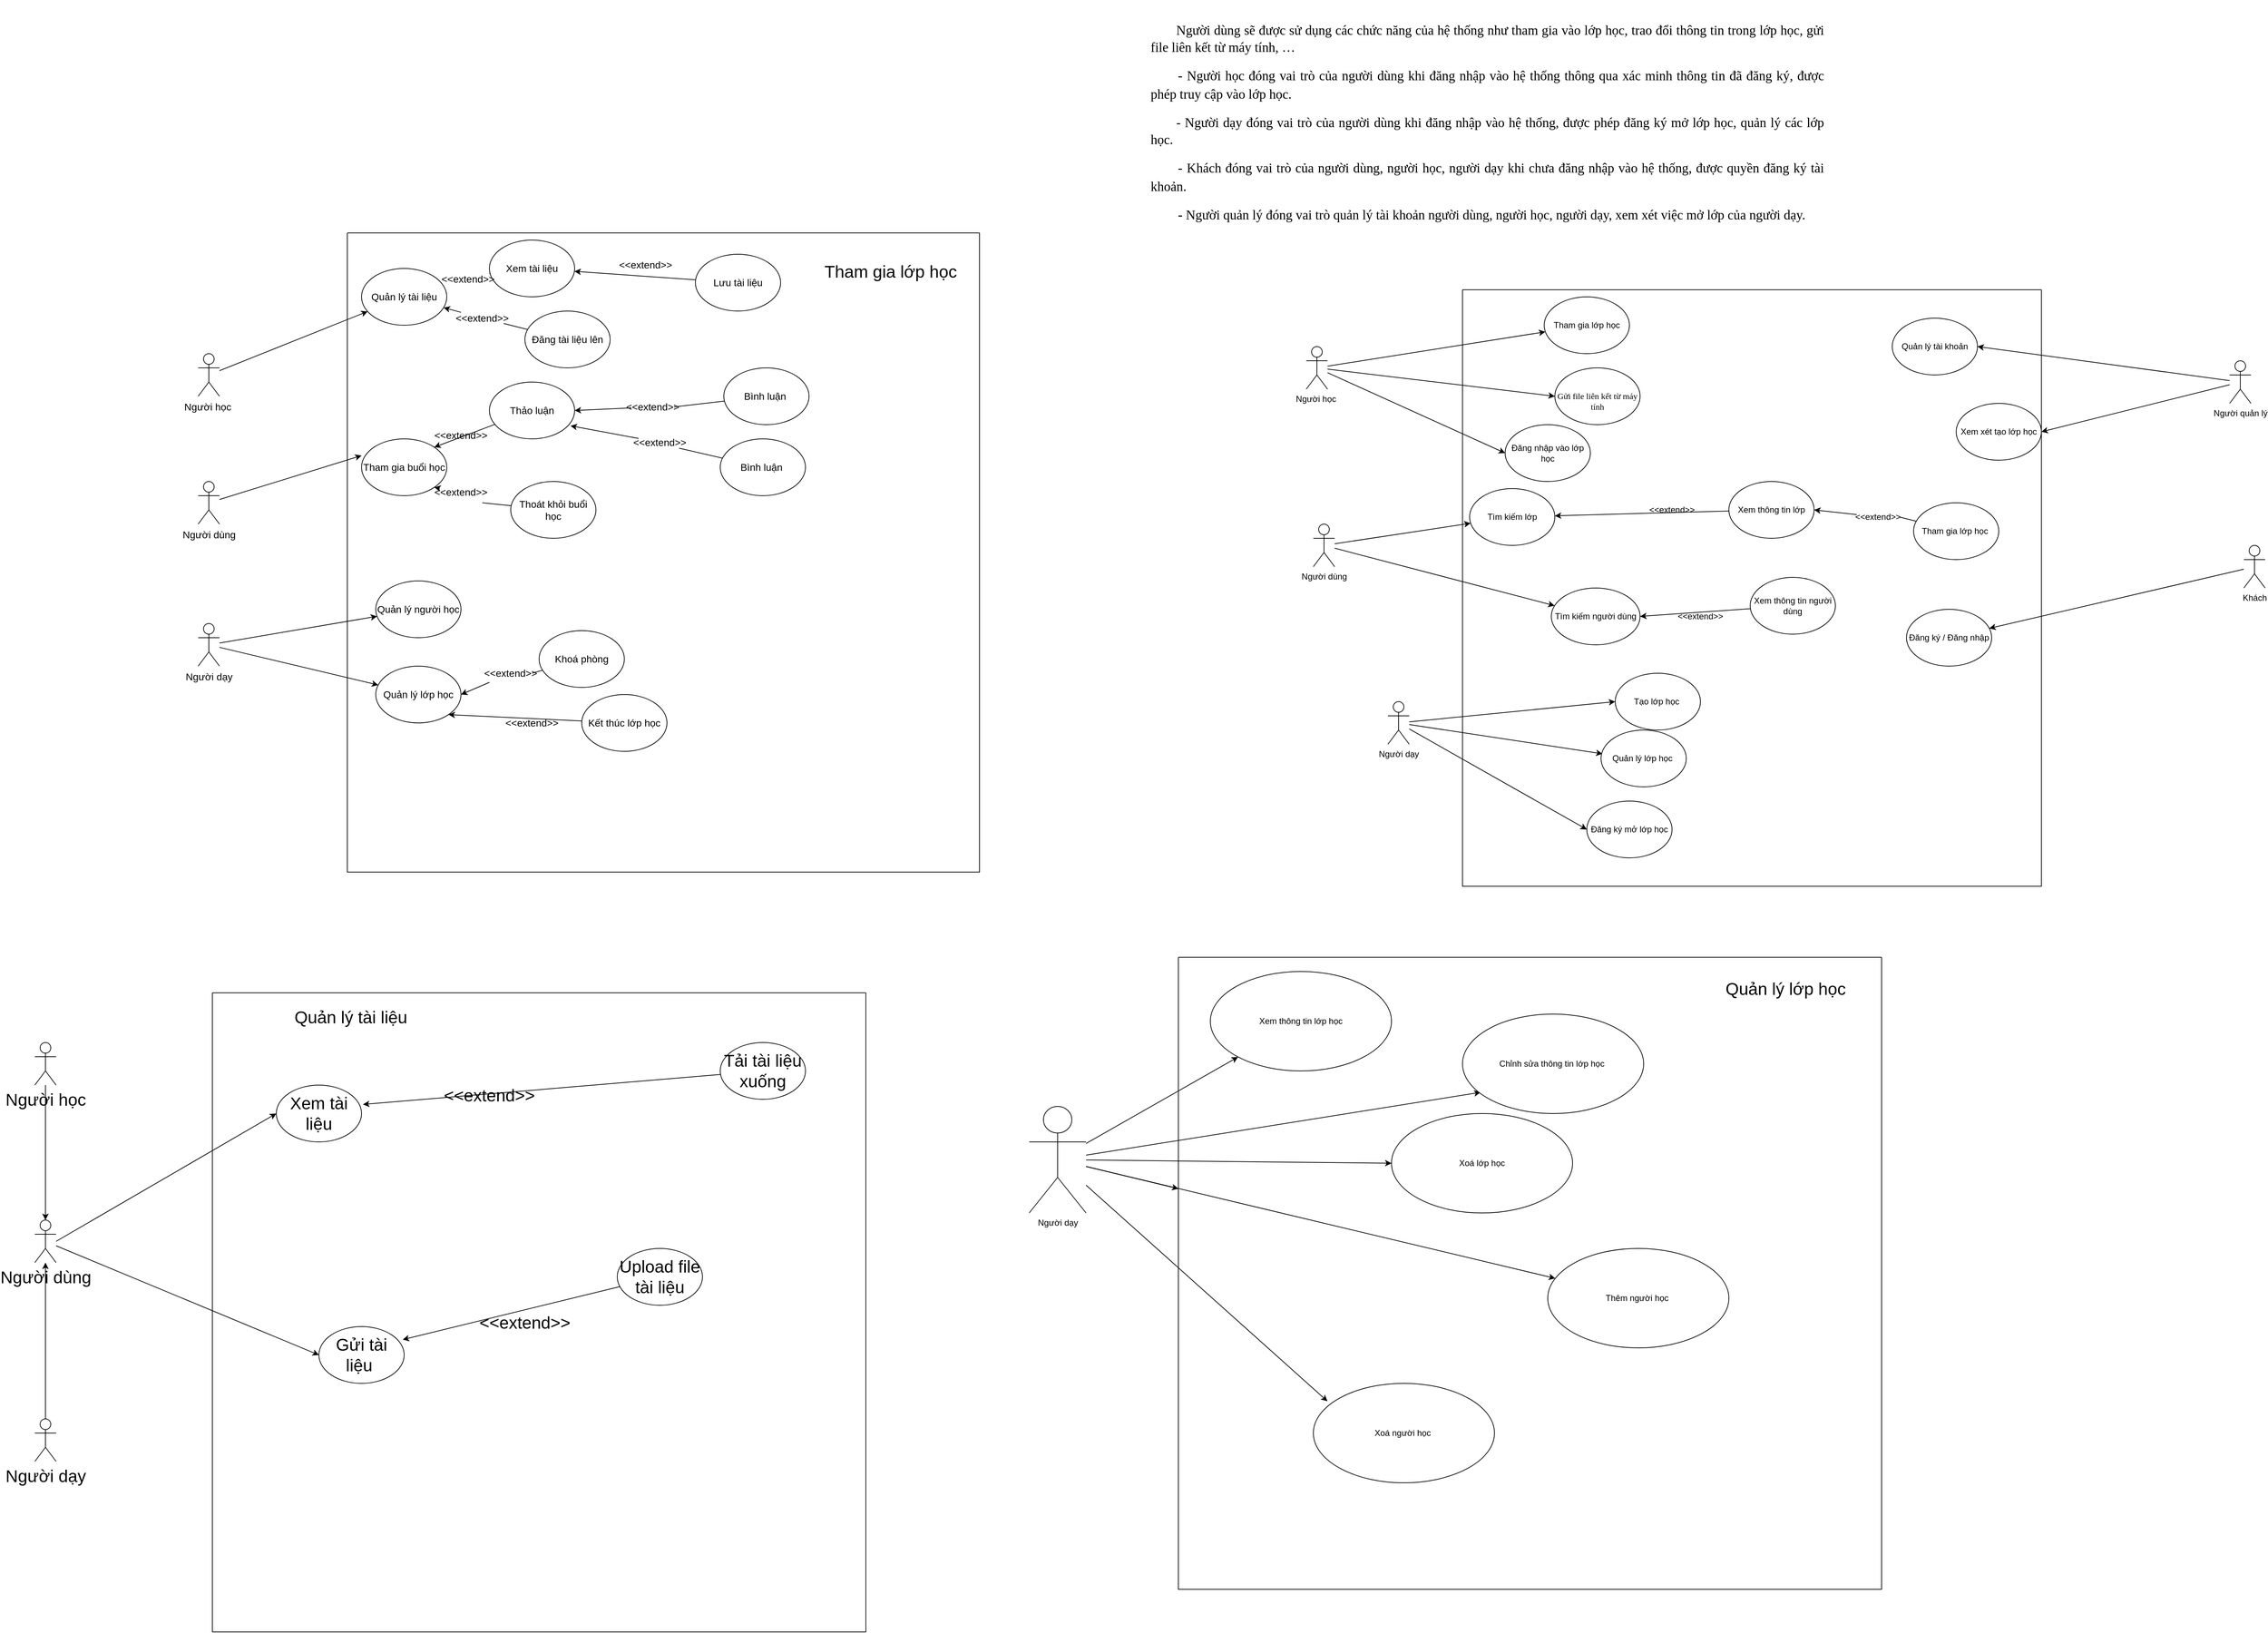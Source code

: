 <mxfile version="20.5.0" type="github">
  <diagram id="9sFnLMpEkX3xwLgNQpGo" name="Page-1">
    <mxGraphModel dx="4256" dy="2258" grid="1" gridSize="10" guides="1" tooltips="1" connect="1" arrows="1" fold="1" page="1" pageScale="1" pageWidth="850" pageHeight="1100" math="0" shadow="0">
      <root>
        <mxCell id="0" />
        <mxCell id="1" parent="0" />
        <mxCell id="EZXSfr5UPJ4AgPNX8Fhg-16" style="rounded=0;orthogonalLoop=1;jettySize=auto;html=1;" edge="1" parent="1" source="EZXSfr5UPJ4AgPNX8Fhg-1" target="EZXSfr5UPJ4AgPNX8Fhg-10">
          <mxGeometry relative="1" as="geometry" />
        </mxCell>
        <mxCell id="EZXSfr5UPJ4AgPNX8Fhg-27" style="edgeStyle=none;rounded=0;orthogonalLoop=1;jettySize=auto;html=1;entryX=0;entryY=0.5;entryDx=0;entryDy=0;" edge="1" parent="1" source="EZXSfr5UPJ4AgPNX8Fhg-1" target="EZXSfr5UPJ4AgPNX8Fhg-23">
          <mxGeometry relative="1" as="geometry" />
        </mxCell>
        <mxCell id="EZXSfr5UPJ4AgPNX8Fhg-34" style="edgeStyle=none;rounded=0;orthogonalLoop=1;jettySize=auto;html=1;entryX=0;entryY=0.5;entryDx=0;entryDy=0;fontSize=12;" edge="1" parent="1" source="EZXSfr5UPJ4AgPNX8Fhg-1" target="EZXSfr5UPJ4AgPNX8Fhg-33">
          <mxGeometry relative="1" as="geometry" />
        </mxCell>
        <mxCell id="EZXSfr5UPJ4AgPNX8Fhg-1" value="Người học&amp;nbsp;" style="shape=umlActor;verticalLabelPosition=bottom;verticalAlign=top;html=1;outlineConnect=0;" vertex="1" parent="1">
          <mxGeometry x="280" y="130" width="30" height="60" as="geometry" />
        </mxCell>
        <mxCell id="EZXSfr5UPJ4AgPNX8Fhg-19" style="rounded=0;orthogonalLoop=1;jettySize=auto;html=1;entryX=0;entryY=0.5;entryDx=0;entryDy=0;" edge="1" parent="1" source="EZXSfr5UPJ4AgPNX8Fhg-3" target="EZXSfr5UPJ4AgPNX8Fhg-18">
          <mxGeometry relative="1" as="geometry" />
        </mxCell>
        <mxCell id="EZXSfr5UPJ4AgPNX8Fhg-20" style="rounded=0;orthogonalLoop=1;jettySize=auto;html=1;entryX=0.017;entryY=0.418;entryDx=0;entryDy=0;entryPerimeter=0;" edge="1" parent="1" source="EZXSfr5UPJ4AgPNX8Fhg-3" target="EZXSfr5UPJ4AgPNX8Fhg-13">
          <mxGeometry relative="1" as="geometry" />
        </mxCell>
        <mxCell id="EZXSfr5UPJ4AgPNX8Fhg-21" style="rounded=0;orthogonalLoop=1;jettySize=auto;html=1;entryX=0;entryY=0.5;entryDx=0;entryDy=0;" edge="1" parent="1" source="EZXSfr5UPJ4AgPNX8Fhg-3" target="EZXSfr5UPJ4AgPNX8Fhg-5">
          <mxGeometry relative="1" as="geometry" />
        </mxCell>
        <mxCell id="EZXSfr5UPJ4AgPNX8Fhg-3" value="Người dạy" style="shape=umlActor;verticalLabelPosition=bottom;verticalAlign=top;html=1;outlineConnect=0;" vertex="1" parent="1">
          <mxGeometry x="395" y="630" width="30" height="60" as="geometry" />
        </mxCell>
        <mxCell id="EZXSfr5UPJ4AgPNX8Fhg-28" style="edgeStyle=none;rounded=0;orthogonalLoop=1;jettySize=auto;html=1;entryX=1;entryY=0.5;entryDx=0;entryDy=0;fontSize=12;" edge="1" parent="1" source="EZXSfr5UPJ4AgPNX8Fhg-6" target="EZXSfr5UPJ4AgPNX8Fhg-11">
          <mxGeometry relative="1" as="geometry" />
        </mxCell>
        <mxCell id="EZXSfr5UPJ4AgPNX8Fhg-29" style="edgeStyle=none;rounded=0;orthogonalLoop=1;jettySize=auto;html=1;entryX=1;entryY=0.5;entryDx=0;entryDy=0;fontSize=12;" edge="1" parent="1" source="EZXSfr5UPJ4AgPNX8Fhg-6" target="EZXSfr5UPJ4AgPNX8Fhg-12">
          <mxGeometry relative="1" as="geometry" />
        </mxCell>
        <mxCell id="EZXSfr5UPJ4AgPNX8Fhg-6" value="Người quản lý" style="shape=umlActor;verticalLabelPosition=bottom;verticalAlign=top;html=1;outlineConnect=0;" vertex="1" parent="1">
          <mxGeometry x="1580" y="150" width="30" height="60" as="geometry" />
        </mxCell>
        <mxCell id="EZXSfr5UPJ4AgPNX8Fhg-30" style="edgeStyle=none;rounded=0;orthogonalLoop=1;jettySize=auto;html=1;fontSize=12;" edge="1" parent="1" source="EZXSfr5UPJ4AgPNX8Fhg-7" target="EZXSfr5UPJ4AgPNX8Fhg-14">
          <mxGeometry relative="1" as="geometry" />
        </mxCell>
        <mxCell id="EZXSfr5UPJ4AgPNX8Fhg-7" value="Khách" style="shape=umlActor;verticalLabelPosition=bottom;verticalAlign=top;html=1;outlineConnect=0;" vertex="1" parent="1">
          <mxGeometry x="1600" y="410" width="30" height="60" as="geometry" />
        </mxCell>
        <mxCell id="EZXSfr5UPJ4AgPNX8Fhg-8" value="&#xa;&lt;b id=&quot;docs-internal-guid-c53052c6-7fff-33ee-c1e0-3ec148c205f4&quot; style=&quot;font-weight:normal;&quot;&gt;&lt;p style=&quot;line-height:1.284;text-indent: 27pt;text-align: justify;margin-top:12pt;margin-bottom:12pt;&quot; dir=&quot;ltr&quot;&gt;&lt;span style=&quot;font-size: 14pt; font-family: &amp;quot;Times New Roman&amp;quot;; color: rgb(0, 0, 0); background-color: transparent; font-weight: 400; font-style: normal; font-variant: normal; text-decoration: none; vertical-align: baseline;&quot;&gt;Người dùng sẽ được sử dụng các chức năng của hệ thống như tham gia vào lớp học, trao đổi thông tin trong lớp học, gửi file liên kết từ máy tính, …&lt;/span&gt;&lt;/p&gt;&lt;p style=&quot;line-height:1.284;text-indent: 27pt;text-align: justify;margin-top:12pt;margin-bottom:12pt;&quot; dir=&quot;ltr&quot;&gt;&lt;span style=&quot;font-size: 14pt; font-family: &amp;quot;Courier New&amp;quot;; color: rgb(0, 0, 0); background-color: transparent; font-weight: 400; font-style: normal; font-variant: normal; text-decoration: none; vertical-align: baseline;&quot;&gt;-&lt;/span&gt;&lt;span style=&quot;font-size: 7pt; font-family: &amp;quot;Times New Roman&amp;quot;; color: rgb(0, 0, 0); background-color: transparent; font-weight: 400; font-style: normal; font-variant: normal; text-decoration: none; vertical-align: baseline;&quot;&gt; &lt;/span&gt;&lt;span style=&quot;font-size: 14pt; font-family: &amp;quot;Times New Roman&amp;quot;; color: rgb(0, 0, 0); background-color: transparent; font-weight: 400; font-style: normal; font-variant: normal; text-decoration: none; vertical-align: baseline;&quot;&gt;Người học đóng vai trò của người dùng khi đăng nhập vào hệ thống thông qua xác minh thông tin đã đăng ký, được phép truy cập vào lớp học.&lt;/span&gt;&lt;/p&gt;&lt;p style=&quot;line-height:1.284;text-indent: 27pt;text-align: justify;margin-top:12pt;margin-bottom:12pt;&quot; dir=&quot;ltr&quot;&gt;&lt;span style=&quot;font-size: 14pt; font-family: &amp;quot;Times New Roman&amp;quot;; color: rgb(0, 0, 0); background-color: transparent; font-weight: 400; font-style: normal; font-variant: normal; text-decoration: none; vertical-align: baseline;&quot;&gt;- Người dạy đóng vai trò của người dùng khi đăng nhập vào hệ thống, được phép đăng ký mở lớp học, quản lý các lớp học.&lt;/span&gt;&lt;/p&gt;&lt;p style=&quot;line-height:1.284;text-indent: 27pt;text-align: justify;margin-top:12pt;margin-bottom:12pt;&quot; dir=&quot;ltr&quot;&gt;&lt;span style=&quot;font-size: 14pt; font-family: &amp;quot;Courier New&amp;quot;; color: rgb(0, 0, 0); background-color: transparent; font-weight: 400; font-style: normal; font-variant: normal; text-decoration: none; vertical-align: baseline;&quot;&gt;-&lt;/span&gt;&lt;span style=&quot;font-size: 7pt; font-family: &amp;quot;Times New Roman&amp;quot;; color: rgb(0, 0, 0); background-color: transparent; font-weight: 400; font-style: normal; font-variant: normal; text-decoration: none; vertical-align: baseline;&quot;&gt; &lt;/span&gt;&lt;span style=&quot;font-size: 14pt; font-family: &amp;quot;Times New Roman&amp;quot;; color: rgb(0, 0, 0); background-color: transparent; font-weight: 400; font-style: normal; font-variant: normal; text-decoration: none; vertical-align: baseline;&quot;&gt;Khách đóng vai trò của người dùng, người học, người dạy khi chưa đăng nhập vào hệ thống, được quyền đăng ký tài khoản.&lt;/span&gt;&lt;/p&gt;&lt;p style=&quot;line-height:1.284;text-indent: 27pt;text-align: justify;margin-top:12pt;margin-bottom:12pt;&quot; dir=&quot;ltr&quot;&gt;&lt;span style=&quot;font-size: 14pt; font-family: &amp;quot;Courier New&amp;quot;; color: rgb(0, 0, 0); background-color: transparent; font-weight: 400; font-style: normal; font-variant: normal; text-decoration: none; vertical-align: baseline;&quot;&gt;-&lt;/span&gt;&lt;span style=&quot;font-size: 7pt; font-family: &amp;quot;Times New Roman&amp;quot;; color: rgb(0, 0, 0); background-color: transparent; font-weight: 400; font-style: normal; font-variant: normal; text-decoration: none; vertical-align: baseline;&quot;&gt; &lt;/span&gt;&lt;span style=&quot;font-size: 14pt; font-family: &amp;quot;Times New Roman&amp;quot;; color: rgb(0, 0, 0); background-color: transparent; font-weight: 400; font-style: normal; font-variant: normal; text-decoration: none; vertical-align: baseline;&quot;&gt;Người quản lý đóng vai trò quản lý tài khoản người dùng, người học, người dạy, xem xét việc mở lớp của người dạy.&lt;/span&gt;&lt;/p&gt;&lt;/b&gt;&lt;br class=&quot;Apple-interchange-newline&quot;&gt;&#xa;&#xa;" style="text;html=1;strokeColor=none;fillColor=none;align=center;verticalAlign=middle;whiteSpace=wrap;rounded=0;" vertex="1" parent="1">
          <mxGeometry x="60" y="-300" width="950" height="260" as="geometry" />
        </mxCell>
        <mxCell id="EZXSfr5UPJ4AgPNX8Fhg-17" value="&#xa;&#xa;" style="swimlane;startSize=0;" vertex="1" parent="1">
          <mxGeometry x="500" y="50" width="815" height="840" as="geometry" />
        </mxCell>
        <mxCell id="EZXSfr5UPJ4AgPNX8Fhg-18" value="Tạo lớp học&amp;nbsp;" style="ellipse;whiteSpace=wrap;html=1;" vertex="1" parent="EZXSfr5UPJ4AgPNX8Fhg-17">
          <mxGeometry x="215" y="540" width="120" height="80" as="geometry" />
        </mxCell>
        <mxCell id="EZXSfr5UPJ4AgPNX8Fhg-23" value="&lt;font style=&quot;font-size: 12px;&quot;&gt;&lt;br&gt;&lt;b id=&quot;docs-internal-guid-def37bf5-7fff-e7cd-ad57-8ef27c446c35&quot; style=&quot;font-weight: normal;&quot;&gt;&lt;span style=&quot;font-family: &amp;quot;Times New Roman&amp;quot;; color: rgb(0, 0, 0); background-color: transparent; font-weight: 400; font-style: normal; font-variant: normal; text-decoration: none; vertical-align: baseline;&quot;&gt;Gửi file liên kết từ máy tính&lt;/span&gt;&lt;/b&gt;&lt;br&gt;&lt;/font&gt;" style="ellipse;whiteSpace=wrap;html=1;" vertex="1" parent="EZXSfr5UPJ4AgPNX8Fhg-17">
          <mxGeometry x="130" y="110" width="120" height="80" as="geometry" />
        </mxCell>
        <mxCell id="EZXSfr5UPJ4AgPNX8Fhg-33" value="Đăng nhập vào lớp học" style="ellipse;whiteSpace=wrap;html=1;fontSize=12;" vertex="1" parent="EZXSfr5UPJ4AgPNX8Fhg-17">
          <mxGeometry x="60" y="190" width="120" height="80" as="geometry" />
        </mxCell>
        <mxCell id="EZXSfr5UPJ4AgPNX8Fhg-5" value="Đăng ký mở lớp học" style="ellipse;whiteSpace=wrap;html=1;" vertex="1" parent="EZXSfr5UPJ4AgPNX8Fhg-17">
          <mxGeometry x="175" y="720" width="120" height="80" as="geometry" />
        </mxCell>
        <mxCell id="EZXSfr5UPJ4AgPNX8Fhg-13" value="Quản lý lớp học&amp;nbsp;" style="ellipse;whiteSpace=wrap;html=1;" vertex="1" parent="EZXSfr5UPJ4AgPNX8Fhg-17">
          <mxGeometry x="195" y="620" width="120" height="80" as="geometry" />
        </mxCell>
        <mxCell id="EZXSfr5UPJ4AgPNX8Fhg-39" value="Tìm kiếm lớp" style="ellipse;whiteSpace=wrap;html=1;fontSize=12;" vertex="1" parent="EZXSfr5UPJ4AgPNX8Fhg-17">
          <mxGeometry x="10" y="280" width="120" height="80" as="geometry" />
        </mxCell>
        <mxCell id="EZXSfr5UPJ4AgPNX8Fhg-48" style="edgeStyle=none;rounded=0;orthogonalLoop=1;jettySize=auto;html=1;entryX=1;entryY=0.5;entryDx=0;entryDy=0;fontSize=12;startArrow=none;" edge="1" parent="EZXSfr5UPJ4AgPNX8Fhg-17" source="EZXSfr5UPJ4AgPNX8Fhg-51" target="EZXSfr5UPJ4AgPNX8Fhg-42">
          <mxGeometry relative="1" as="geometry" />
        </mxCell>
        <mxCell id="EZXSfr5UPJ4AgPNX8Fhg-40" value="Tham gia lớp học&amp;nbsp;" style="ellipse;whiteSpace=wrap;html=1;fontSize=12;" vertex="1" parent="EZXSfr5UPJ4AgPNX8Fhg-17">
          <mxGeometry x="635" y="300" width="120" height="80" as="geometry" />
        </mxCell>
        <mxCell id="EZXSfr5UPJ4AgPNX8Fhg-47" style="edgeStyle=none;rounded=0;orthogonalLoop=1;jettySize=auto;html=1;entryX=1;entryY=0.5;entryDx=0;entryDy=0;fontSize=12;" edge="1" parent="EZXSfr5UPJ4AgPNX8Fhg-17" source="EZXSfr5UPJ4AgPNX8Fhg-41" target="EZXSfr5UPJ4AgPNX8Fhg-43">
          <mxGeometry relative="1" as="geometry" />
        </mxCell>
        <mxCell id="EZXSfr5UPJ4AgPNX8Fhg-41" value="Xem thông tin người dùng" style="ellipse;whiteSpace=wrap;html=1;fontSize=12;" vertex="1" parent="EZXSfr5UPJ4AgPNX8Fhg-17">
          <mxGeometry x="405" y="405" width="120" height="80" as="geometry" />
        </mxCell>
        <mxCell id="EZXSfr5UPJ4AgPNX8Fhg-46" style="edgeStyle=none;rounded=0;orthogonalLoop=1;jettySize=auto;html=1;fontSize=12;" edge="1" parent="EZXSfr5UPJ4AgPNX8Fhg-17" source="EZXSfr5UPJ4AgPNX8Fhg-42" target="EZXSfr5UPJ4AgPNX8Fhg-39">
          <mxGeometry relative="1" as="geometry" />
        </mxCell>
        <mxCell id="EZXSfr5UPJ4AgPNX8Fhg-42" value="Xem thông tin lớp" style="ellipse;whiteSpace=wrap;html=1;fontSize=12;" vertex="1" parent="EZXSfr5UPJ4AgPNX8Fhg-17">
          <mxGeometry x="375" y="270" width="120" height="80" as="geometry" />
        </mxCell>
        <mxCell id="EZXSfr5UPJ4AgPNX8Fhg-43" value="Tìm kiếm người dùng" style="ellipse;whiteSpace=wrap;html=1;fontSize=12;" vertex="1" parent="EZXSfr5UPJ4AgPNX8Fhg-17">
          <mxGeometry x="125" y="420" width="125" height="80" as="geometry" />
        </mxCell>
        <mxCell id="EZXSfr5UPJ4AgPNX8Fhg-49" value="&amp;lt;&amp;lt;extend&amp;gt;&amp;gt;" style="text;html=1;strokeColor=none;fillColor=none;align=center;verticalAlign=middle;whiteSpace=wrap;rounded=0;fontSize=12;" vertex="1" parent="EZXSfr5UPJ4AgPNX8Fhg-17">
          <mxGeometry x="265" y="295" width="60" height="30" as="geometry" />
        </mxCell>
        <mxCell id="EZXSfr5UPJ4AgPNX8Fhg-52" value="&amp;lt;&amp;lt;extend&amp;gt;&amp;gt;" style="text;html=1;strokeColor=none;fillColor=none;align=center;verticalAlign=middle;whiteSpace=wrap;rounded=0;fontSize=12;" vertex="1" parent="EZXSfr5UPJ4AgPNX8Fhg-17">
          <mxGeometry x="305" y="445" width="60" height="30" as="geometry" />
        </mxCell>
        <mxCell id="EZXSfr5UPJ4AgPNX8Fhg-11" value="Quản lý tài khoản" style="ellipse;whiteSpace=wrap;html=1;" vertex="1" parent="EZXSfr5UPJ4AgPNX8Fhg-17">
          <mxGeometry x="605" y="40" width="120" height="80" as="geometry" />
        </mxCell>
        <mxCell id="EZXSfr5UPJ4AgPNX8Fhg-12" value="Xem xét tạo lớp học" style="ellipse;whiteSpace=wrap;html=1;" vertex="1" parent="EZXSfr5UPJ4AgPNX8Fhg-17">
          <mxGeometry x="695" y="160" width="120" height="80" as="geometry" />
        </mxCell>
        <mxCell id="EZXSfr5UPJ4AgPNX8Fhg-10" value="Tham gia lớp học" style="ellipse;whiteSpace=wrap;html=1;" vertex="1" parent="EZXSfr5UPJ4AgPNX8Fhg-17">
          <mxGeometry x="115" y="10" width="120" height="80" as="geometry" />
        </mxCell>
        <mxCell id="EZXSfr5UPJ4AgPNX8Fhg-14" value="Đăng ký / Đăng nhập" style="ellipse;whiteSpace=wrap;html=1;" vertex="1" parent="EZXSfr5UPJ4AgPNX8Fhg-17">
          <mxGeometry x="625" y="450" width="120" height="80" as="geometry" />
        </mxCell>
        <mxCell id="EZXSfr5UPJ4AgPNX8Fhg-51" value="&amp;lt;&amp;lt;extend&amp;gt;&amp;gt;" style="text;html=1;strokeColor=none;fillColor=none;align=center;verticalAlign=middle;whiteSpace=wrap;rounded=0;fontSize=12;" vertex="1" parent="EZXSfr5UPJ4AgPNX8Fhg-17">
          <mxGeometry x="555" y="305" width="60" height="30" as="geometry" />
        </mxCell>
        <mxCell id="EZXSfr5UPJ4AgPNX8Fhg-95" value="" style="edgeStyle=none;rounded=0;orthogonalLoop=1;jettySize=auto;html=1;entryX=1;entryY=0.5;entryDx=0;entryDy=0;fontSize=12;endArrow=none;" edge="1" parent="EZXSfr5UPJ4AgPNX8Fhg-17" source="EZXSfr5UPJ4AgPNX8Fhg-40" target="EZXSfr5UPJ4AgPNX8Fhg-51">
          <mxGeometry relative="1" as="geometry">
            <mxPoint x="1141.463" y="351.22" as="sourcePoint" />
            <mxPoint x="1000" y="330" as="targetPoint" />
          </mxGeometry>
        </mxCell>
        <mxCell id="EZXSfr5UPJ4AgPNX8Fhg-44" style="edgeStyle=none;rounded=0;orthogonalLoop=1;jettySize=auto;html=1;fontSize=12;" edge="1" parent="1" source="EZXSfr5UPJ4AgPNX8Fhg-35" target="EZXSfr5UPJ4AgPNX8Fhg-39">
          <mxGeometry relative="1" as="geometry" />
        </mxCell>
        <mxCell id="EZXSfr5UPJ4AgPNX8Fhg-45" style="edgeStyle=none;rounded=0;orthogonalLoop=1;jettySize=auto;html=1;fontSize=12;" edge="1" parent="1" source="EZXSfr5UPJ4AgPNX8Fhg-35" target="EZXSfr5UPJ4AgPNX8Fhg-43">
          <mxGeometry relative="1" as="geometry" />
        </mxCell>
        <mxCell id="EZXSfr5UPJ4AgPNX8Fhg-35" value="Người dùng" style="shape=umlActor;verticalLabelPosition=bottom;verticalAlign=top;html=1;outlineConnect=0;" vertex="1" parent="1">
          <mxGeometry x="290" y="380" width="30" height="60" as="geometry" />
        </mxCell>
        <mxCell id="EZXSfr5UPJ4AgPNX8Fhg-68" style="edgeStyle=none;rounded=0;orthogonalLoop=1;jettySize=auto;html=1;entryX=0.1;entryY=0.787;entryDx=0;entryDy=0;entryPerimeter=0;fontSize=14;" edge="1" parent="1" source="EZXSfr5UPJ4AgPNX8Fhg-53" target="EZXSfr5UPJ4AgPNX8Fhg-55">
          <mxGeometry relative="1" as="geometry" />
        </mxCell>
        <mxCell id="EZXSfr5UPJ4AgPNX8Fhg-69" style="edgeStyle=none;rounded=0;orthogonalLoop=1;jettySize=auto;html=1;entryX=0;entryY=0.5;entryDx=0;entryDy=0;fontSize=14;" edge="1" parent="1" source="EZXSfr5UPJ4AgPNX8Fhg-53" target="EZXSfr5UPJ4AgPNX8Fhg-64">
          <mxGeometry relative="1" as="geometry" />
        </mxCell>
        <mxCell id="EZXSfr5UPJ4AgPNX8Fhg-70" style="edgeStyle=none;rounded=0;orthogonalLoop=1;jettySize=auto;html=1;entryX=0.078;entryY=0.18;entryDx=0;entryDy=0;entryPerimeter=0;fontSize=14;" edge="1" parent="1" source="EZXSfr5UPJ4AgPNX8Fhg-53" target="EZXSfr5UPJ4AgPNX8Fhg-65">
          <mxGeometry relative="1" as="geometry" />
        </mxCell>
        <mxCell id="EZXSfr5UPJ4AgPNX8Fhg-71" style="edgeStyle=none;rounded=0;orthogonalLoop=1;jettySize=auto;html=1;fontSize=14;" edge="1" parent="1" source="EZXSfr5UPJ4AgPNX8Fhg-53" target="EZXSfr5UPJ4AgPNX8Fhg-66">
          <mxGeometry relative="1" as="geometry" />
        </mxCell>
        <mxCell id="EZXSfr5UPJ4AgPNX8Fhg-180" style="edgeStyle=none;rounded=0;orthogonalLoop=1;jettySize=auto;html=1;fontSize=24;" edge="1" parent="1" source="EZXSfr5UPJ4AgPNX8Fhg-53" target="EZXSfr5UPJ4AgPNX8Fhg-54">
          <mxGeometry relative="1" as="geometry" />
        </mxCell>
        <mxCell id="EZXSfr5UPJ4AgPNX8Fhg-182" style="edgeStyle=none;rounded=0;orthogonalLoop=1;jettySize=auto;html=1;fontSize=24;" edge="1" parent="1" source="EZXSfr5UPJ4AgPNX8Fhg-53" target="EZXSfr5UPJ4AgPNX8Fhg-181">
          <mxGeometry relative="1" as="geometry" />
        </mxCell>
        <mxCell id="EZXSfr5UPJ4AgPNX8Fhg-53" value="Người dạy" style="shape=umlActor;verticalLabelPosition=bottom;verticalAlign=top;html=1;outlineConnect=0;fontSize=12;" vertex="1" parent="1">
          <mxGeometry x="-110" y="1200" width="80" height="150" as="geometry" />
        </mxCell>
        <mxCell id="EZXSfr5UPJ4AgPNX8Fhg-54" value="" style="swimlane;startSize=0;fontSize=12;" vertex="1" parent="1">
          <mxGeometry x="100" y="990" width="990" height="890" as="geometry" />
        </mxCell>
        <mxCell id="EZXSfr5UPJ4AgPNX8Fhg-55" value="Chỉnh sửa thông tin lớp học&amp;nbsp;" style="ellipse;whiteSpace=wrap;html=1;fontSize=12;" vertex="1" parent="EZXSfr5UPJ4AgPNX8Fhg-54">
          <mxGeometry x="400" y="80" width="255" height="140" as="geometry" />
        </mxCell>
        <mxCell id="EZXSfr5UPJ4AgPNX8Fhg-64" value="Xoá lớp học" style="ellipse;whiteSpace=wrap;html=1;fontSize=12;" vertex="1" parent="EZXSfr5UPJ4AgPNX8Fhg-54">
          <mxGeometry x="300" y="220" width="255" height="140" as="geometry" />
        </mxCell>
        <mxCell id="EZXSfr5UPJ4AgPNX8Fhg-65" value="Xoá người học&amp;nbsp;" style="ellipse;whiteSpace=wrap;html=1;fontSize=12;" vertex="1" parent="EZXSfr5UPJ4AgPNX8Fhg-54">
          <mxGeometry x="190" y="600" width="255" height="140" as="geometry" />
        </mxCell>
        <mxCell id="EZXSfr5UPJ4AgPNX8Fhg-66" value="Thêm người học&amp;nbsp;" style="ellipse;whiteSpace=wrap;html=1;fontSize=12;" vertex="1" parent="EZXSfr5UPJ4AgPNX8Fhg-54">
          <mxGeometry x="520" y="410" width="255" height="140" as="geometry" />
        </mxCell>
        <mxCell id="EZXSfr5UPJ4AgPNX8Fhg-150" value="&lt;font style=&quot;font-size: 24px;&quot;&gt;Quản lý lớp học&lt;/font&gt;" style="text;html=1;strokeColor=none;fillColor=none;align=center;verticalAlign=middle;whiteSpace=wrap;rounded=0;fontSize=14;" vertex="1" parent="EZXSfr5UPJ4AgPNX8Fhg-54">
          <mxGeometry x="740" width="230" height="90" as="geometry" />
        </mxCell>
        <mxCell id="EZXSfr5UPJ4AgPNX8Fhg-181" value="Xem thông tin lớp học" style="ellipse;whiteSpace=wrap;html=1;fontSize=12;" vertex="1" parent="EZXSfr5UPJ4AgPNX8Fhg-54">
          <mxGeometry x="45" y="20" width="255" height="140" as="geometry" />
        </mxCell>
        <mxCell id="EZXSfr5UPJ4AgPNX8Fhg-119" style="edgeStyle=none;rounded=0;orthogonalLoop=1;jettySize=auto;html=1;fontSize=14;" edge="1" parent="1" source="EZXSfr5UPJ4AgPNX8Fhg-75" target="EZXSfr5UPJ4AgPNX8Fhg-96">
          <mxGeometry relative="1" as="geometry" />
        </mxCell>
        <mxCell id="EZXSfr5UPJ4AgPNX8Fhg-75" value="Người học&amp;nbsp;" style="shape=umlActor;verticalLabelPosition=bottom;verticalAlign=top;html=1;outlineConnect=0;fontSize=14;" vertex="1" parent="1">
          <mxGeometry x="-1280" y="140" width="30" height="60" as="geometry" />
        </mxCell>
        <mxCell id="EZXSfr5UPJ4AgPNX8Fhg-120" style="edgeStyle=none;rounded=0;orthogonalLoop=1;jettySize=auto;html=1;entryX=0;entryY=0.294;entryDx=0;entryDy=0;entryPerimeter=0;fontSize=14;" edge="1" parent="1" source="EZXSfr5UPJ4AgPNX8Fhg-76" target="EZXSfr5UPJ4AgPNX8Fhg-97">
          <mxGeometry relative="1" as="geometry" />
        </mxCell>
        <mxCell id="EZXSfr5UPJ4AgPNX8Fhg-76" value="Người dùng" style="shape=umlActor;verticalLabelPosition=bottom;verticalAlign=top;html=1;outlineConnect=0;fontSize=14;" vertex="1" parent="1">
          <mxGeometry x="-1280" y="320" width="30" height="60" as="geometry" />
        </mxCell>
        <mxCell id="EZXSfr5UPJ4AgPNX8Fhg-118" style="edgeStyle=none;rounded=0;orthogonalLoop=1;jettySize=auto;html=1;fontSize=14;" edge="1" parent="1" source="EZXSfr5UPJ4AgPNX8Fhg-77" target="EZXSfr5UPJ4AgPNX8Fhg-99">
          <mxGeometry relative="1" as="geometry" />
        </mxCell>
        <mxCell id="EZXSfr5UPJ4AgPNX8Fhg-121" style="edgeStyle=none;rounded=0;orthogonalLoop=1;jettySize=auto;html=1;fontSize=14;" edge="1" parent="1" source="EZXSfr5UPJ4AgPNX8Fhg-77" target="EZXSfr5UPJ4AgPNX8Fhg-98">
          <mxGeometry relative="1" as="geometry" />
        </mxCell>
        <mxCell id="EZXSfr5UPJ4AgPNX8Fhg-77" value="Người dạy" style="shape=umlActor;verticalLabelPosition=bottom;verticalAlign=top;html=1;outlineConnect=0;fontSize=14;" vertex="1" parent="1">
          <mxGeometry x="-1280" y="520" width="30" height="60" as="geometry" />
        </mxCell>
        <mxCell id="EZXSfr5UPJ4AgPNX8Fhg-90" value="" style="swimlane;startSize=0;fontSize=14;" vertex="1" parent="1">
          <mxGeometry x="-1070" y="-30" width="890" height="900" as="geometry" />
        </mxCell>
        <mxCell id="EZXSfr5UPJ4AgPNX8Fhg-96" value="Quản lý tài liệu" style="ellipse;whiteSpace=wrap;html=1;fontSize=14;" vertex="1" parent="EZXSfr5UPJ4AgPNX8Fhg-90">
          <mxGeometry x="20" y="50" width="120" height="80" as="geometry" />
        </mxCell>
        <mxCell id="EZXSfr5UPJ4AgPNX8Fhg-97" value="Tham gia buổi học" style="ellipse;whiteSpace=wrap;html=1;fontSize=14;" vertex="1" parent="EZXSfr5UPJ4AgPNX8Fhg-90">
          <mxGeometry x="20" y="290" width="120" height="80" as="geometry" />
        </mxCell>
        <mxCell id="EZXSfr5UPJ4AgPNX8Fhg-98" value="Quản lý lớp học" style="ellipse;whiteSpace=wrap;html=1;fontSize=14;" vertex="1" parent="EZXSfr5UPJ4AgPNX8Fhg-90">
          <mxGeometry x="40" y="610" width="120" height="80" as="geometry" />
        </mxCell>
        <mxCell id="EZXSfr5UPJ4AgPNX8Fhg-99" value="Quản lý người học" style="ellipse;whiteSpace=wrap;html=1;fontSize=14;" vertex="1" parent="EZXSfr5UPJ4AgPNX8Fhg-90">
          <mxGeometry x="40" y="490" width="120" height="80" as="geometry" />
        </mxCell>
        <mxCell id="EZXSfr5UPJ4AgPNX8Fhg-102" style="edgeStyle=none;rounded=0;orthogonalLoop=1;jettySize=auto;html=1;entryX=1;entryY=1;entryDx=0;entryDy=0;fontSize=14;" edge="1" parent="EZXSfr5UPJ4AgPNX8Fhg-90" source="EZXSfr5UPJ4AgPNX8Fhg-98" target="EZXSfr5UPJ4AgPNX8Fhg-98">
          <mxGeometry relative="1" as="geometry" />
        </mxCell>
        <mxCell id="EZXSfr5UPJ4AgPNX8Fhg-116" style="edgeStyle=none;rounded=0;orthogonalLoop=1;jettySize=auto;html=1;entryX=1;entryY=0;entryDx=0;entryDy=0;fontSize=14;" edge="1" parent="EZXSfr5UPJ4AgPNX8Fhg-90" source="EZXSfr5UPJ4AgPNX8Fhg-103" target="EZXSfr5UPJ4AgPNX8Fhg-97">
          <mxGeometry relative="1" as="geometry" />
        </mxCell>
        <mxCell id="EZXSfr5UPJ4AgPNX8Fhg-103" value="Thảo luận" style="ellipse;whiteSpace=wrap;html=1;fontSize=14;" vertex="1" parent="EZXSfr5UPJ4AgPNX8Fhg-90">
          <mxGeometry x="200" y="210" width="120" height="80" as="geometry" />
        </mxCell>
        <mxCell id="EZXSfr5UPJ4AgPNX8Fhg-117" style="edgeStyle=none;rounded=0;orthogonalLoop=1;jettySize=auto;html=1;entryX=1;entryY=1;entryDx=0;entryDy=0;fontSize=14;startArrow=none;" edge="1" parent="EZXSfr5UPJ4AgPNX8Fhg-90" source="EZXSfr5UPJ4AgPNX8Fhg-137" target="EZXSfr5UPJ4AgPNX8Fhg-97">
          <mxGeometry relative="1" as="geometry" />
        </mxCell>
        <mxCell id="EZXSfr5UPJ4AgPNX8Fhg-104" value="Thoát khỏi buổi học" style="ellipse;whiteSpace=wrap;html=1;fontSize=14;" vertex="1" parent="EZXSfr5UPJ4AgPNX8Fhg-90">
          <mxGeometry x="230" y="350" width="120" height="80" as="geometry" />
        </mxCell>
        <mxCell id="EZXSfr5UPJ4AgPNX8Fhg-129" style="edgeStyle=none;rounded=0;orthogonalLoop=1;jettySize=auto;html=1;entryX=1;entryY=0.5;entryDx=0;entryDy=0;fontSize=14;startArrow=none;" edge="1" parent="EZXSfr5UPJ4AgPNX8Fhg-90" source="EZXSfr5UPJ4AgPNX8Fhg-136" target="EZXSfr5UPJ4AgPNX8Fhg-103">
          <mxGeometry relative="1" as="geometry" />
        </mxCell>
        <mxCell id="EZXSfr5UPJ4AgPNX8Fhg-105" value="Bình luận&amp;nbsp;" style="ellipse;whiteSpace=wrap;html=1;fontSize=14;" vertex="1" parent="EZXSfr5UPJ4AgPNX8Fhg-90">
          <mxGeometry x="530" y="190" width="120" height="80" as="geometry" />
        </mxCell>
        <mxCell id="EZXSfr5UPJ4AgPNX8Fhg-127" style="edgeStyle=none;rounded=0;orthogonalLoop=1;jettySize=auto;html=1;entryX=1;entryY=1;entryDx=0;entryDy=0;fontSize=14;" edge="1" parent="EZXSfr5UPJ4AgPNX8Fhg-90" source="EZXSfr5UPJ4AgPNX8Fhg-106" target="EZXSfr5UPJ4AgPNX8Fhg-98">
          <mxGeometry relative="1" as="geometry" />
        </mxCell>
        <mxCell id="EZXSfr5UPJ4AgPNX8Fhg-106" value="Kết thúc lớp học" style="ellipse;whiteSpace=wrap;html=1;fontSize=14;" vertex="1" parent="EZXSfr5UPJ4AgPNX8Fhg-90">
          <mxGeometry x="330" y="650" width="120" height="80" as="geometry" />
        </mxCell>
        <mxCell id="EZXSfr5UPJ4AgPNX8Fhg-128" style="edgeStyle=none;rounded=0;orthogonalLoop=1;jettySize=auto;html=1;entryX=1;entryY=0.5;entryDx=0;entryDy=0;fontSize=14;startArrow=none;" edge="1" parent="EZXSfr5UPJ4AgPNX8Fhg-90" source="EZXSfr5UPJ4AgPNX8Fhg-134" target="EZXSfr5UPJ4AgPNX8Fhg-98">
          <mxGeometry relative="1" as="geometry" />
        </mxCell>
        <mxCell id="EZXSfr5UPJ4AgPNX8Fhg-107" value="Khoá phòng" style="ellipse;whiteSpace=wrap;html=1;fontSize=14;" vertex="1" parent="EZXSfr5UPJ4AgPNX8Fhg-90">
          <mxGeometry x="270" y="560" width="120" height="80" as="geometry" />
        </mxCell>
        <mxCell id="EZXSfr5UPJ4AgPNX8Fhg-113" style="edgeStyle=none;rounded=0;orthogonalLoop=1;jettySize=auto;html=1;entryX=1;entryY=0.25;entryDx=0;entryDy=0;entryPerimeter=0;fontSize=14;startArrow=none;" edge="1" parent="EZXSfr5UPJ4AgPNX8Fhg-90" source="EZXSfr5UPJ4AgPNX8Fhg-139" target="EZXSfr5UPJ4AgPNX8Fhg-96">
          <mxGeometry relative="1" as="geometry" />
        </mxCell>
        <mxCell id="EZXSfr5UPJ4AgPNX8Fhg-111" value="Xem tài liệu" style="ellipse;whiteSpace=wrap;html=1;fontSize=14;" vertex="1" parent="EZXSfr5UPJ4AgPNX8Fhg-90">
          <mxGeometry x="200" y="10" width="120" height="80" as="geometry" />
        </mxCell>
        <mxCell id="EZXSfr5UPJ4AgPNX8Fhg-115" style="edgeStyle=none;rounded=0;orthogonalLoop=1;jettySize=auto;html=1;fontSize=14;" edge="1" parent="EZXSfr5UPJ4AgPNX8Fhg-90" source="EZXSfr5UPJ4AgPNX8Fhg-112" target="EZXSfr5UPJ4AgPNX8Fhg-111">
          <mxGeometry relative="1" as="geometry" />
        </mxCell>
        <mxCell id="EZXSfr5UPJ4AgPNX8Fhg-112" value="Lưu tài liệu" style="ellipse;whiteSpace=wrap;html=1;fontSize=14;" vertex="1" parent="EZXSfr5UPJ4AgPNX8Fhg-90">
          <mxGeometry x="490" y="30" width="120" height="80" as="geometry" />
        </mxCell>
        <mxCell id="EZXSfr5UPJ4AgPNX8Fhg-114" style="edgeStyle=none;rounded=0;orthogonalLoop=1;jettySize=auto;html=1;fontSize=14;startArrow=none;" edge="1" parent="EZXSfr5UPJ4AgPNX8Fhg-90" source="EZXSfr5UPJ4AgPNX8Fhg-131" target="EZXSfr5UPJ4AgPNX8Fhg-96">
          <mxGeometry relative="1" as="geometry" />
        </mxCell>
        <mxCell id="EZXSfr5UPJ4AgPNX8Fhg-110" value="Đăng tài liệu lên" style="ellipse;whiteSpace=wrap;html=1;fontSize=14;" vertex="1" parent="EZXSfr5UPJ4AgPNX8Fhg-90">
          <mxGeometry x="250" y="110" width="120" height="80" as="geometry" />
        </mxCell>
        <mxCell id="EZXSfr5UPJ4AgPNX8Fhg-131" value="&amp;lt;&amp;lt;extend&amp;gt;&amp;gt;" style="text;html=1;strokeColor=none;fillColor=none;align=center;verticalAlign=middle;whiteSpace=wrap;rounded=0;fontSize=14;" vertex="1" parent="EZXSfr5UPJ4AgPNX8Fhg-90">
          <mxGeometry x="160" y="105" width="60" height="30" as="geometry" />
        </mxCell>
        <mxCell id="EZXSfr5UPJ4AgPNX8Fhg-132" value="" style="edgeStyle=none;rounded=0;orthogonalLoop=1;jettySize=auto;html=1;fontSize=14;endArrow=none;" edge="1" parent="EZXSfr5UPJ4AgPNX8Fhg-90" source="EZXSfr5UPJ4AgPNX8Fhg-110" target="EZXSfr5UPJ4AgPNX8Fhg-131">
          <mxGeometry relative="1" as="geometry">
            <mxPoint x="-725.928" y="195.515" as="sourcePoint" />
            <mxPoint x="-844.125" y="164.576" as="targetPoint" />
          </mxGeometry>
        </mxCell>
        <mxCell id="EZXSfr5UPJ4AgPNX8Fhg-138" value="&amp;lt;&amp;lt;extend&amp;gt;&amp;gt;" style="text;html=1;strokeColor=none;fillColor=none;align=center;verticalAlign=middle;whiteSpace=wrap;rounded=0;fontSize=14;" vertex="1" parent="EZXSfr5UPJ4AgPNX8Fhg-90">
          <mxGeometry x="130" y="270" width="60" height="30" as="geometry" />
        </mxCell>
        <mxCell id="EZXSfr5UPJ4AgPNX8Fhg-140" value="&amp;lt;&amp;lt;extend&amp;gt;&amp;gt;" style="text;html=1;strokeColor=none;fillColor=none;align=center;verticalAlign=middle;whiteSpace=wrap;rounded=0;fontSize=14;" vertex="1" parent="EZXSfr5UPJ4AgPNX8Fhg-90">
          <mxGeometry x="390" y="30" width="60" height="30" as="geometry" />
        </mxCell>
        <mxCell id="EZXSfr5UPJ4AgPNX8Fhg-139" value="&amp;lt;&amp;lt;extend&amp;gt;&amp;gt;" style="text;html=1;strokeColor=none;fillColor=none;align=center;verticalAlign=middle;whiteSpace=wrap;rounded=0;fontSize=14;" vertex="1" parent="EZXSfr5UPJ4AgPNX8Fhg-90">
          <mxGeometry x="140" y="50" width="60" height="30" as="geometry" />
        </mxCell>
        <mxCell id="EZXSfr5UPJ4AgPNX8Fhg-141" value="" style="edgeStyle=none;rounded=0;orthogonalLoop=1;jettySize=auto;html=1;entryX=1;entryY=0.25;entryDx=0;entryDy=0;entryPerimeter=0;fontSize=14;endArrow=none;" edge="1" parent="EZXSfr5UPJ4AgPNX8Fhg-90" source="EZXSfr5UPJ4AgPNX8Fhg-111" target="EZXSfr5UPJ4AgPNX8Fhg-139">
          <mxGeometry relative="1" as="geometry">
            <mxPoint x="-778.209" y="119.701" as="sourcePoint" />
            <mxPoint x="-840" y="130" as="targetPoint" />
          </mxGeometry>
        </mxCell>
        <mxCell id="EZXSfr5UPJ4AgPNX8Fhg-137" value="&amp;lt;&amp;lt;extend&amp;gt;&amp;gt;" style="text;html=1;strokeColor=none;fillColor=none;align=center;verticalAlign=middle;whiteSpace=wrap;rounded=0;fontSize=14;" vertex="1" parent="EZXSfr5UPJ4AgPNX8Fhg-90">
          <mxGeometry x="130" y="350" width="60" height="30" as="geometry" />
        </mxCell>
        <mxCell id="EZXSfr5UPJ4AgPNX8Fhg-143" value="" style="edgeStyle=none;rounded=0;orthogonalLoop=1;jettySize=auto;html=1;entryX=1;entryY=1;entryDx=0;entryDy=0;fontSize=14;endArrow=none;" edge="1" parent="EZXSfr5UPJ4AgPNX8Fhg-90" source="EZXSfr5UPJ4AgPNX8Fhg-104" target="EZXSfr5UPJ4AgPNX8Fhg-137">
          <mxGeometry relative="1" as="geometry">
            <mxPoint x="-804.999" y="434.012" as="sourcePoint" />
            <mxPoint x="-857.574" y="418.284" as="targetPoint" />
          </mxGeometry>
        </mxCell>
        <mxCell id="EZXSfr5UPJ4AgPNX8Fhg-136" value="&amp;lt;&amp;lt;extend&amp;gt;&amp;gt;" style="text;html=1;strokeColor=none;fillColor=none;align=center;verticalAlign=middle;whiteSpace=wrap;rounded=0;fontSize=14;" vertex="1" parent="EZXSfr5UPJ4AgPNX8Fhg-90">
          <mxGeometry x="400" y="230" width="60" height="30" as="geometry" />
        </mxCell>
        <mxCell id="EZXSfr5UPJ4AgPNX8Fhg-144" value="" style="edgeStyle=none;rounded=0;orthogonalLoop=1;jettySize=auto;html=1;entryX=1;entryY=0.5;entryDx=0;entryDy=0;fontSize=14;endArrow=none;" edge="1" parent="EZXSfr5UPJ4AgPNX8Fhg-90" source="EZXSfr5UPJ4AgPNX8Fhg-105" target="EZXSfr5UPJ4AgPNX8Fhg-136">
          <mxGeometry relative="1" as="geometry">
            <mxPoint x="-449.633" y="294.417" as="sourcePoint" />
            <mxPoint x="-660" y="310" as="targetPoint" />
          </mxGeometry>
        </mxCell>
        <mxCell id="EZXSfr5UPJ4AgPNX8Fhg-134" value="&amp;lt;&amp;lt;extend&amp;gt;&amp;gt;" style="text;html=1;strokeColor=none;fillColor=none;align=center;verticalAlign=middle;whiteSpace=wrap;rounded=0;fontSize=14;" vertex="1" parent="EZXSfr5UPJ4AgPNX8Fhg-90">
          <mxGeometry x="200" y="605" width="60" height="30" as="geometry" />
        </mxCell>
        <mxCell id="EZXSfr5UPJ4AgPNX8Fhg-146" value="" style="edgeStyle=none;rounded=0;orthogonalLoop=1;jettySize=auto;html=1;entryX=1;entryY=0.5;entryDx=0;entryDy=0;fontSize=14;endArrow=none;" edge="1" parent="EZXSfr5UPJ4AgPNX8Fhg-90" source="EZXSfr5UPJ4AgPNX8Fhg-107" target="EZXSfr5UPJ4AgPNX8Fhg-134">
          <mxGeometry relative="1" as="geometry">
            <mxPoint x="-704.895" y="676.146" as="sourcePoint" />
            <mxPoint x="-820" y="710" as="targetPoint" />
          </mxGeometry>
        </mxCell>
        <mxCell id="EZXSfr5UPJ4AgPNX8Fhg-147" value="&amp;lt;&amp;lt;extend&amp;gt;&amp;gt;" style="text;html=1;strokeColor=none;fillColor=none;align=center;verticalAlign=middle;whiteSpace=wrap;rounded=0;fontSize=14;" vertex="1" parent="EZXSfr5UPJ4AgPNX8Fhg-90">
          <mxGeometry x="230" y="675" width="60" height="30" as="geometry" />
        </mxCell>
        <mxCell id="EZXSfr5UPJ4AgPNX8Fhg-153" value="&lt;font style=&quot;font-size: 24px;&quot;&gt;Tham gia lớp học&lt;/font&gt;" style="text;html=1;strokeColor=none;fillColor=none;align=center;verticalAlign=middle;whiteSpace=wrap;rounded=0;fontSize=14;" vertex="1" parent="EZXSfr5UPJ4AgPNX8Fhg-90">
          <mxGeometry x="650" y="10" width="230" height="90" as="geometry" />
        </mxCell>
        <mxCell id="EZXSfr5UPJ4AgPNX8Fhg-176" style="edgeStyle=none;rounded=0;orthogonalLoop=1;jettySize=auto;html=1;entryX=0.952;entryY=0.77;entryDx=0;entryDy=0;entryPerimeter=0;fontSize=24;startArrow=none;" edge="1" parent="EZXSfr5UPJ4AgPNX8Fhg-90" source="EZXSfr5UPJ4AgPNX8Fhg-177" target="EZXSfr5UPJ4AgPNX8Fhg-103">
          <mxGeometry relative="1" as="geometry" />
        </mxCell>
        <mxCell id="EZXSfr5UPJ4AgPNX8Fhg-175" value="Bình luận&amp;nbsp;" style="ellipse;whiteSpace=wrap;html=1;fontSize=14;" vertex="1" parent="EZXSfr5UPJ4AgPNX8Fhg-90">
          <mxGeometry x="525" y="290" width="120" height="80" as="geometry" />
        </mxCell>
        <mxCell id="EZXSfr5UPJ4AgPNX8Fhg-177" value="&amp;lt;&amp;lt;extend&amp;gt;&amp;gt;" style="text;html=1;strokeColor=none;fillColor=none;align=center;verticalAlign=middle;whiteSpace=wrap;rounded=0;fontSize=14;" vertex="1" parent="EZXSfr5UPJ4AgPNX8Fhg-90">
          <mxGeometry x="410" y="280" width="60" height="30" as="geometry" />
        </mxCell>
        <mxCell id="EZXSfr5UPJ4AgPNX8Fhg-178" value="" style="edgeStyle=none;rounded=0;orthogonalLoop=1;jettySize=auto;html=1;entryX=0.952;entryY=0.77;entryDx=0;entryDy=0;entryPerimeter=0;fontSize=24;endArrow=none;" edge="1" parent="EZXSfr5UPJ4AgPNX8Fhg-90" source="EZXSfr5UPJ4AgPNX8Fhg-175" target="EZXSfr5UPJ4AgPNX8Fhg-177">
          <mxGeometry relative="1" as="geometry">
            <mxPoint x="-542.187" y="287.897" as="sourcePoint" />
            <mxPoint x="-755.76" y="241.6" as="targetPoint" />
          </mxGeometry>
        </mxCell>
        <mxCell id="EZXSfr5UPJ4AgPNX8Fhg-160" style="edgeStyle=none;rounded=0;orthogonalLoop=1;jettySize=auto;html=1;entryX=0.5;entryY=0;entryDx=0;entryDy=0;entryPerimeter=0;fontSize=24;" edge="1" parent="1" source="EZXSfr5UPJ4AgPNX8Fhg-154" target="EZXSfr5UPJ4AgPNX8Fhg-155">
          <mxGeometry relative="1" as="geometry" />
        </mxCell>
        <mxCell id="EZXSfr5UPJ4AgPNX8Fhg-154" value="Người học" style="shape=umlActor;verticalLabelPosition=bottom;verticalAlign=top;html=1;outlineConnect=0;fontSize=24;" vertex="1" parent="1">
          <mxGeometry x="-1510" y="1110" width="30" height="60" as="geometry" />
        </mxCell>
        <mxCell id="EZXSfr5UPJ4AgPNX8Fhg-166" style="edgeStyle=none;rounded=0;orthogonalLoop=1;jettySize=auto;html=1;entryX=0;entryY=0.5;entryDx=0;entryDy=0;fontSize=24;" edge="1" parent="1" target="EZXSfr5UPJ4AgPNX8Fhg-162">
          <mxGeometry relative="1" as="geometry">
            <mxPoint x="-1480" y="1390" as="sourcePoint" />
          </mxGeometry>
        </mxCell>
        <mxCell id="EZXSfr5UPJ4AgPNX8Fhg-167" style="edgeStyle=none;rounded=0;orthogonalLoop=1;jettySize=auto;html=1;entryX=0;entryY=0.5;entryDx=0;entryDy=0;fontSize=24;" edge="1" parent="1" source="EZXSfr5UPJ4AgPNX8Fhg-155" target="EZXSfr5UPJ4AgPNX8Fhg-163">
          <mxGeometry relative="1" as="geometry" />
        </mxCell>
        <mxCell id="EZXSfr5UPJ4AgPNX8Fhg-155" value="Người dùng" style="shape=umlActor;verticalLabelPosition=bottom;verticalAlign=top;html=1;outlineConnect=0;fontSize=24;" vertex="1" parent="1">
          <mxGeometry x="-1510" y="1360" width="30" height="60" as="geometry" />
        </mxCell>
        <mxCell id="EZXSfr5UPJ4AgPNX8Fhg-161" style="edgeStyle=none;rounded=0;orthogonalLoop=1;jettySize=auto;html=1;fontSize=24;" edge="1" parent="1" source="EZXSfr5UPJ4AgPNX8Fhg-156" target="EZXSfr5UPJ4AgPNX8Fhg-155">
          <mxGeometry relative="1" as="geometry" />
        </mxCell>
        <mxCell id="EZXSfr5UPJ4AgPNX8Fhg-156" value="Người dạy" style="shape=umlActor;verticalLabelPosition=bottom;verticalAlign=top;html=1;outlineConnect=0;fontSize=24;" vertex="1" parent="1">
          <mxGeometry x="-1510" y="1640" width="30" height="60" as="geometry" />
        </mxCell>
        <mxCell id="EZXSfr5UPJ4AgPNX8Fhg-157" value="" style="swimlane;startSize=0;fontSize=24;" vertex="1" parent="1">
          <mxGeometry x="-1260" y="1040" width="920" height="900" as="geometry" />
        </mxCell>
        <mxCell id="EZXSfr5UPJ4AgPNX8Fhg-162" value="Xem tài liệu" style="ellipse;whiteSpace=wrap;html=1;fontSize=24;" vertex="1" parent="EZXSfr5UPJ4AgPNX8Fhg-157">
          <mxGeometry x="90" y="130" width="120" height="80" as="geometry" />
        </mxCell>
        <mxCell id="EZXSfr5UPJ4AgPNX8Fhg-163" value="Gửi tài liệu&amp;nbsp;" style="ellipse;whiteSpace=wrap;html=1;fontSize=24;" vertex="1" parent="EZXSfr5UPJ4AgPNX8Fhg-157">
          <mxGeometry x="150" y="470" width="120" height="80" as="geometry" />
        </mxCell>
        <mxCell id="EZXSfr5UPJ4AgPNX8Fhg-168" style="edgeStyle=none;rounded=0;orthogonalLoop=1;jettySize=auto;html=1;entryX=1.017;entryY=0.34;entryDx=0;entryDy=0;entryPerimeter=0;fontSize=24;" edge="1" parent="EZXSfr5UPJ4AgPNX8Fhg-157" source="EZXSfr5UPJ4AgPNX8Fhg-164" target="EZXSfr5UPJ4AgPNX8Fhg-162">
          <mxGeometry relative="1" as="geometry" />
        </mxCell>
        <mxCell id="EZXSfr5UPJ4AgPNX8Fhg-164" value="Tải tài liệu xuống" style="ellipse;whiteSpace=wrap;html=1;fontSize=24;" vertex="1" parent="EZXSfr5UPJ4AgPNX8Fhg-157">
          <mxGeometry x="715" y="70" width="120" height="80" as="geometry" />
        </mxCell>
        <mxCell id="EZXSfr5UPJ4AgPNX8Fhg-169" style="edgeStyle=none;rounded=0;orthogonalLoop=1;jettySize=auto;html=1;entryX=0.983;entryY=0.23;entryDx=0;entryDy=0;entryPerimeter=0;fontSize=24;" edge="1" parent="EZXSfr5UPJ4AgPNX8Fhg-157" source="EZXSfr5UPJ4AgPNX8Fhg-165" target="EZXSfr5UPJ4AgPNX8Fhg-163">
          <mxGeometry relative="1" as="geometry" />
        </mxCell>
        <mxCell id="EZXSfr5UPJ4AgPNX8Fhg-165" value="Upload file tài liệu" style="ellipse;whiteSpace=wrap;html=1;fontSize=24;" vertex="1" parent="EZXSfr5UPJ4AgPNX8Fhg-157">
          <mxGeometry x="570" y="360" width="120" height="80" as="geometry" />
        </mxCell>
        <mxCell id="EZXSfr5UPJ4AgPNX8Fhg-171" value="&amp;lt;&amp;lt;extend&amp;gt;&amp;gt;" style="text;html=1;strokeColor=none;fillColor=none;align=center;verticalAlign=middle;whiteSpace=wrap;rounded=0;fontSize=24;" vertex="1" parent="EZXSfr5UPJ4AgPNX8Fhg-157">
          <mxGeometry x="360" y="130" width="60" height="30" as="geometry" />
        </mxCell>
        <mxCell id="EZXSfr5UPJ4AgPNX8Fhg-172" value="&amp;lt;&amp;lt;extend&amp;gt;&amp;gt;" style="text;html=1;strokeColor=none;fillColor=none;align=center;verticalAlign=middle;whiteSpace=wrap;rounded=0;fontSize=24;" vertex="1" parent="EZXSfr5UPJ4AgPNX8Fhg-157">
          <mxGeometry x="410" y="450" width="60" height="30" as="geometry" />
        </mxCell>
        <mxCell id="EZXSfr5UPJ4AgPNX8Fhg-174" value="&lt;font style=&quot;font-size: 24px;&quot;&gt;Quản lý tài liệu&lt;/font&gt;" style="text;html=1;strokeColor=none;fillColor=none;align=center;verticalAlign=middle;whiteSpace=wrap;rounded=0;fontSize=14;" vertex="1" parent="EZXSfr5UPJ4AgPNX8Fhg-157">
          <mxGeometry x="80" y="-10" width="230" height="90" as="geometry" />
        </mxCell>
      </root>
    </mxGraphModel>
  </diagram>
</mxfile>
